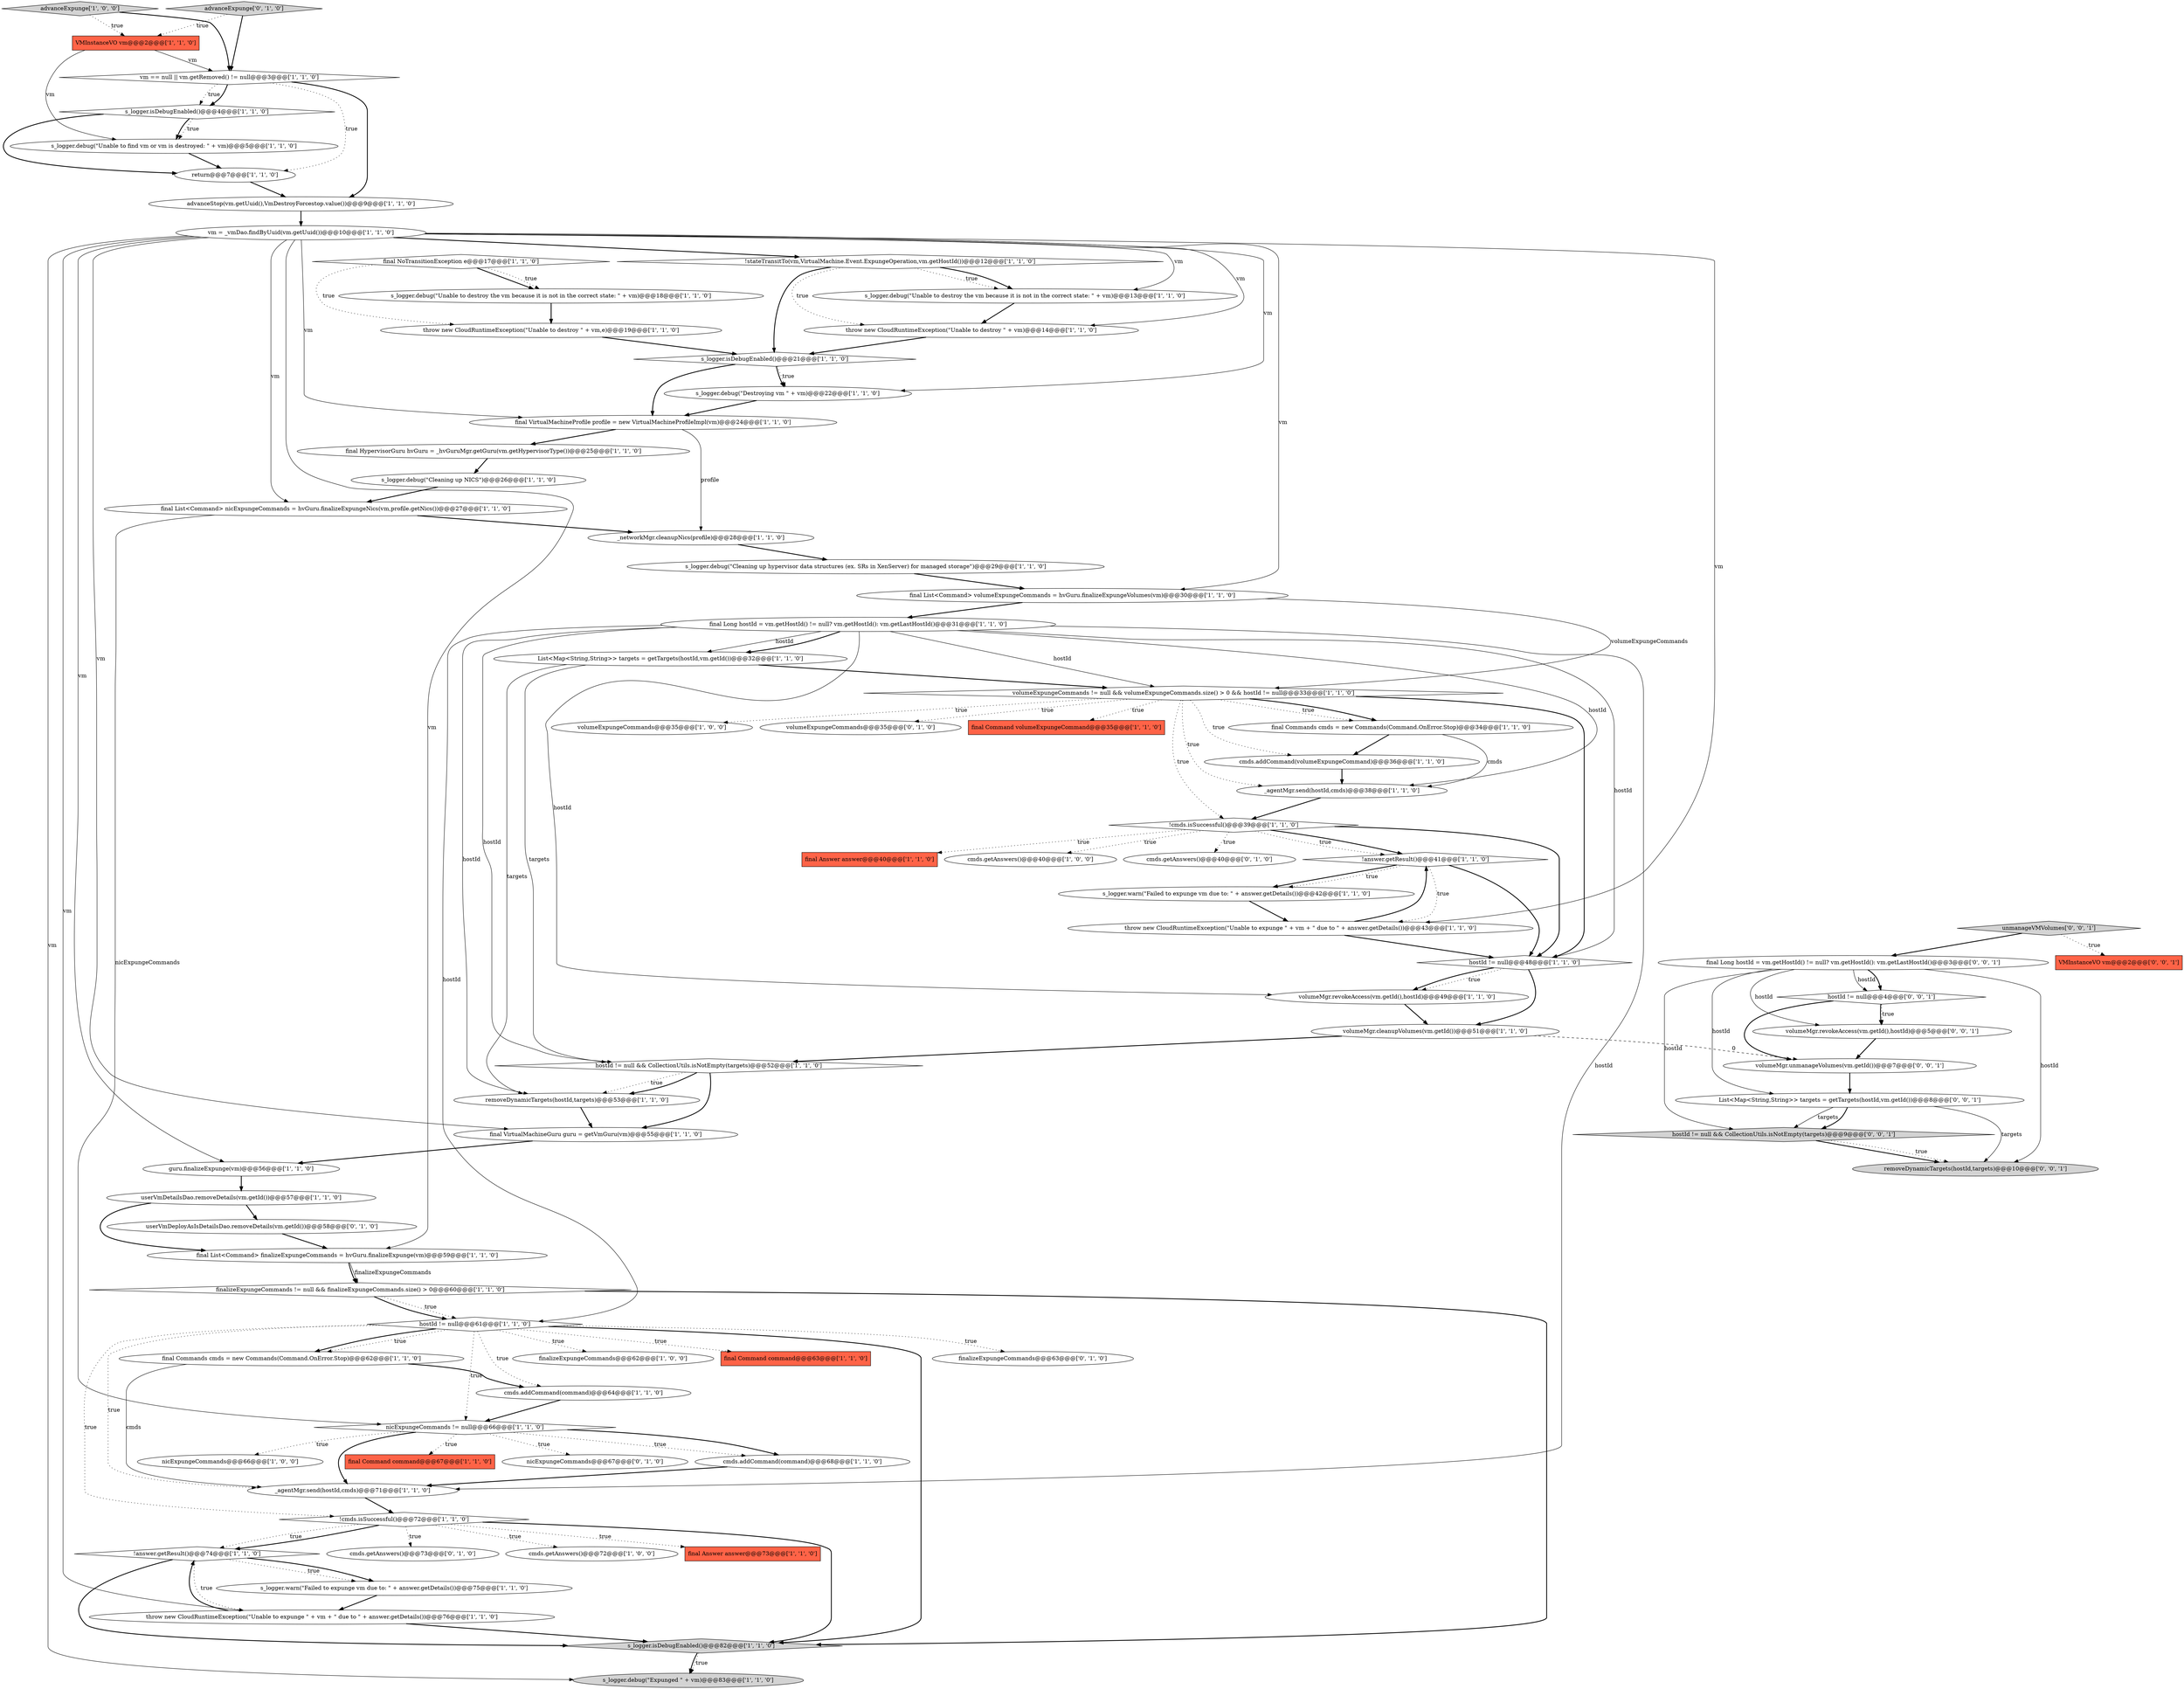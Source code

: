digraph {
12 [style = filled, label = "final Long hostId = vm.getHostId() != null? vm.getHostId(): vm.getLastHostId()@@@31@@@['1', '1', '0']", fillcolor = white, shape = ellipse image = "AAA0AAABBB1BBB"];
30 [style = filled, label = "cmds.addCommand(command)@@@64@@@['1', '1', '0']", fillcolor = white, shape = ellipse image = "AAA0AAABBB1BBB"];
57 [style = filled, label = "VMInstanceVO vm@@@2@@@['1', '1', '0']", fillcolor = tomato, shape = box image = "AAA0AAABBB1BBB"];
65 [style = filled, label = "advanceExpunge['0', '1', '0']", fillcolor = lightgray, shape = diamond image = "AAA0AAABBB2BBB"];
67 [style = filled, label = "cmds.getAnswers()@@@40@@@['0', '1', '0']", fillcolor = white, shape = ellipse image = "AAA0AAABBB2BBB"];
75 [style = filled, label = "VMInstanceVO vm@@@2@@@['0', '0', '1']", fillcolor = tomato, shape = box image = "AAA0AAABBB3BBB"];
28 [style = filled, label = "!answer.getResult()@@@74@@@['1', '1', '0']", fillcolor = white, shape = diamond image = "AAA0AAABBB1BBB"];
56 [style = filled, label = "volumeMgr.revokeAccess(vm.getId(),hostId)@@@49@@@['1', '1', '0']", fillcolor = white, shape = ellipse image = "AAA0AAABBB1BBB"];
27 [style = filled, label = "final List<Command> volumeExpungeCommands = hvGuru.finalizeExpungeVolumes(vm)@@@30@@@['1', '1', '0']", fillcolor = white, shape = ellipse image = "AAA0AAABBB1BBB"];
50 [style = filled, label = "hostId != null@@@61@@@['1', '1', '0']", fillcolor = white, shape = diamond image = "AAA0AAABBB1BBB"];
10 [style = filled, label = "volumeMgr.cleanupVolumes(vm.getId())@@@51@@@['1', '1', '0']", fillcolor = white, shape = ellipse image = "AAA0AAABBB1BBB"];
18 [style = filled, label = "s_logger.debug(\"Cleaning up hypervisor data structures (ex. SRs in XenServer) for managed storage\")@@@29@@@['1', '1', '0']", fillcolor = white, shape = ellipse image = "AAA0AAABBB1BBB"];
54 [style = filled, label = "final Commands cmds = new Commands(Command.OnError.Stop)@@@62@@@['1', '1', '0']", fillcolor = white, shape = ellipse image = "AAA0AAABBB1BBB"];
17 [style = filled, label = "volumeExpungeCommands@@@35@@@['1', '0', '0']", fillcolor = white, shape = ellipse image = "AAA0AAABBB1BBB"];
35 [style = filled, label = "s_logger.warn(\"Failed to expunge vm due to: \" + answer.getDetails())@@@75@@@['1', '1', '0']", fillcolor = white, shape = ellipse image = "AAA0AAABBB1BBB"];
52 [style = filled, label = "List<Map<String,String>> targets = getTargets(hostId,vm.getId())@@@32@@@['1', '1', '0']", fillcolor = white, shape = ellipse image = "AAA0AAABBB1BBB"];
20 [style = filled, label = "guru.finalizeExpunge(vm)@@@56@@@['1', '1', '0']", fillcolor = white, shape = ellipse image = "AAA0AAABBB1BBB"];
24 [style = filled, label = "_agentMgr.send(hostId,cmds)@@@71@@@['1', '1', '0']", fillcolor = white, shape = ellipse image = "AAA0AAABBB1BBB"];
43 [style = filled, label = "_networkMgr.cleanupNics(profile)@@@28@@@['1', '1', '0']", fillcolor = white, shape = ellipse image = "AAA0AAABBB1BBB"];
77 [style = filled, label = "volumeMgr.revokeAccess(vm.getId(),hostId)@@@5@@@['0', '0', '1']", fillcolor = white, shape = ellipse image = "AAA0AAABBB3BBB"];
37 [style = filled, label = "throw new CloudRuntimeException(\"Unable to expunge \" + vm + \" due to \" + answer.getDetails())@@@76@@@['1', '1', '0']", fillcolor = white, shape = ellipse image = "AAA0AAABBB1BBB"];
55 [style = filled, label = "s_logger.debug(\"Unable to destroy the vm because it is not in the correct state: \" + vm)@@@13@@@['1', '1', '0']", fillcolor = white, shape = ellipse image = "AAA0AAABBB1BBB"];
59 [style = filled, label = "final Command command@@@67@@@['1', '1', '0']", fillcolor = tomato, shape = box image = "AAA0AAABBB1BBB"];
80 [style = filled, label = "List<Map<String,String>> targets = getTargets(hostId,vm.getId())@@@8@@@['0', '0', '1']", fillcolor = white, shape = ellipse image = "AAA0AAABBB3BBB"];
23 [style = filled, label = "_agentMgr.send(hostId,cmds)@@@38@@@['1', '1', '0']", fillcolor = white, shape = ellipse image = "AAA0AAABBB1BBB"];
6 [style = filled, label = "volumeExpungeCommands != null && volumeExpungeCommands.size() > 0 && hostId != null@@@33@@@['1', '1', '0']", fillcolor = white, shape = diamond image = "AAA0AAABBB1BBB"];
60 [style = filled, label = "final Commands cmds = new Commands(Command.OnError.Stop)@@@34@@@['1', '1', '0']", fillcolor = white, shape = ellipse image = "AAA0AAABBB1BBB"];
40 [style = filled, label = "s_logger.debug(\"Cleaning up NICS\")@@@26@@@['1', '1', '0']", fillcolor = white, shape = ellipse image = "AAA0AAABBB1BBB"];
76 [style = filled, label = "unmanageVMVolumes['0', '0', '1']", fillcolor = lightgray, shape = diamond image = "AAA0AAABBB3BBB"];
8 [style = filled, label = "throw new CloudRuntimeException(\"Unable to destroy \" + vm,e)@@@19@@@['1', '1', '0']", fillcolor = white, shape = ellipse image = "AAA0AAABBB1BBB"];
4 [style = filled, label = "s_logger.warn(\"Failed to expunge vm due to: \" + answer.getDetails())@@@42@@@['1', '1', '0']", fillcolor = white, shape = ellipse image = "AAA0AAABBB1BBB"];
14 [style = filled, label = "final VirtualMachineGuru guru = getVmGuru(vm)@@@55@@@['1', '1', '0']", fillcolor = white, shape = ellipse image = "AAA0AAABBB1BBB"];
46 [style = filled, label = "!cmds.isSuccessful()@@@39@@@['1', '1', '0']", fillcolor = white, shape = diamond image = "AAA0AAABBB1BBB"];
48 [style = filled, label = "cmds.addCommand(volumeExpungeCommand)@@@36@@@['1', '1', '0']", fillcolor = white, shape = ellipse image = "AAA0AAABBB1BBB"];
49 [style = filled, label = "s_logger.debug(\"Expunged \" + vm)@@@83@@@['1', '1', '0']", fillcolor = lightgray, shape = ellipse image = "AAA0AAABBB1BBB"];
71 [style = filled, label = "cmds.getAnswers()@@@73@@@['0', '1', '0']", fillcolor = white, shape = ellipse image = "AAA0AAABBB2BBB"];
51 [style = filled, label = "throw new CloudRuntimeException(\"Unable to destroy \" + vm)@@@14@@@['1', '1', '0']", fillcolor = white, shape = ellipse image = "AAA0AAABBB1BBB"];
32 [style = filled, label = "finalizeExpungeCommands@@@62@@@['1', '0', '0']", fillcolor = white, shape = ellipse image = "AAA0AAABBB1BBB"];
36 [style = filled, label = "userVmDetailsDao.removeDetails(vm.getId())@@@57@@@['1', '1', '0']", fillcolor = white, shape = ellipse image = "AAA0AAABBB1BBB"];
19 [style = filled, label = "s_logger.isDebugEnabled()@@@21@@@['1', '1', '0']", fillcolor = white, shape = diamond image = "AAA0AAABBB1BBB"];
63 [style = filled, label = "final NoTransitionException e@@@17@@@['1', '1', '0']", fillcolor = white, shape = diamond image = "AAA0AAABBB1BBB"];
21 [style = filled, label = "throw new CloudRuntimeException(\"Unable to expunge \" + vm + \" due to \" + answer.getDetails())@@@43@@@['1', '1', '0']", fillcolor = white, shape = ellipse image = "AAA0AAABBB1BBB"];
13 [style = filled, label = "final HypervisorGuru hvGuru = _hvGuruMgr.getGuru(vm.getHypervisorType())@@@25@@@['1', '1', '0']", fillcolor = white, shape = ellipse image = "AAA0AAABBB1BBB"];
64 [style = filled, label = "final List<Command> nicExpungeCommands = hvGuru.finalizeExpungeNics(vm,profile.getNics())@@@27@@@['1', '1', '0']", fillcolor = white, shape = ellipse image = "AAA0AAABBB1BBB"];
15 [style = filled, label = "s_logger.isDebugEnabled()@@@4@@@['1', '1', '0']", fillcolor = white, shape = diamond image = "AAA0AAABBB1BBB"];
78 [style = filled, label = "removeDynamicTargets(hostId,targets)@@@10@@@['0', '0', '1']", fillcolor = lightgray, shape = ellipse image = "AAA0AAABBB3BBB"];
7 [style = filled, label = "vm = _vmDao.findByUuid(vm.getUuid())@@@10@@@['1', '1', '0']", fillcolor = white, shape = ellipse image = "AAA0AAABBB1BBB"];
29 [style = filled, label = "advanceStop(vm.getUuid(),VmDestroyForcestop.value())@@@9@@@['1', '1', '0']", fillcolor = white, shape = ellipse image = "AAA0AAABBB1BBB"];
72 [style = filled, label = "final Long hostId = vm.getHostId() != null? vm.getHostId(): vm.getLastHostId()@@@3@@@['0', '0', '1']", fillcolor = white, shape = ellipse image = "AAA0AAABBB3BBB"];
1 [style = filled, label = "cmds.getAnswers()@@@72@@@['1', '0', '0']", fillcolor = white, shape = ellipse image = "AAA0AAABBB1BBB"];
16 [style = filled, label = "s_logger.isDebugEnabled()@@@82@@@['1', '1', '0']", fillcolor = lightgray, shape = diamond image = "AAA0AAABBB1BBB"];
39 [style = filled, label = "cmds.addCommand(command)@@@68@@@['1', '1', '0']", fillcolor = white, shape = ellipse image = "AAA0AAABBB1BBB"];
42 [style = filled, label = "final Command command@@@63@@@['1', '1', '0']", fillcolor = tomato, shape = box image = "AAA0AAABBB1BBB"];
9 [style = filled, label = "finalizeExpungeCommands != null && finalizeExpungeCommands.size() > 0@@@60@@@['1', '1', '0']", fillcolor = white, shape = diamond image = "AAA0AAABBB1BBB"];
61 [style = filled, label = "advanceExpunge['1', '0', '0']", fillcolor = lightgray, shape = diamond image = "AAA0AAABBB1BBB"];
47 [style = filled, label = "final VirtualMachineProfile profile = new VirtualMachineProfileImpl(vm)@@@24@@@['1', '1', '0']", fillcolor = white, shape = ellipse image = "AAA0AAABBB1BBB"];
5 [style = filled, label = "!stateTransitTo(vm,VirtualMachine.Event.ExpungeOperation,vm.getHostId())@@@12@@@['1', '1', '0']", fillcolor = white, shape = diamond image = "AAA0AAABBB1BBB"];
69 [style = filled, label = "volumeExpungeCommands@@@35@@@['0', '1', '0']", fillcolor = white, shape = ellipse image = "AAA0AAABBB2BBB"];
70 [style = filled, label = "nicExpungeCommands@@@67@@@['0', '1', '0']", fillcolor = white, shape = ellipse image = "AAA0AAABBB2BBB"];
25 [style = filled, label = "s_logger.debug(\"Unable to destroy the vm because it is not in the correct state: \" + vm)@@@18@@@['1', '1', '0']", fillcolor = white, shape = ellipse image = "AAA0AAABBB1BBB"];
53 [style = filled, label = "hostId != null@@@48@@@['1', '1', '0']", fillcolor = white, shape = diamond image = "AAA0AAABBB1BBB"];
41 [style = filled, label = "removeDynamicTargets(hostId,targets)@@@53@@@['1', '1', '0']", fillcolor = white, shape = ellipse image = "AAA0AAABBB1BBB"];
34 [style = filled, label = "return@@@7@@@['1', '1', '0']", fillcolor = white, shape = ellipse image = "AAA0AAABBB1BBB"];
62 [style = filled, label = "final Answer answer@@@40@@@['1', '1', '0']", fillcolor = tomato, shape = box image = "AAA0AAABBB1BBB"];
3 [style = filled, label = "vm == null || vm.getRemoved() != null@@@3@@@['1', '1', '0']", fillcolor = white, shape = diamond image = "AAA0AAABBB1BBB"];
33 [style = filled, label = "hostId != null && CollectionUtils.isNotEmpty(targets)@@@52@@@['1', '1', '0']", fillcolor = white, shape = diamond image = "AAA0AAABBB1BBB"];
22 [style = filled, label = "cmds.getAnswers()@@@40@@@['1', '0', '0']", fillcolor = white, shape = ellipse image = "AAA0AAABBB1BBB"];
26 [style = filled, label = "final List<Command> finalizeExpungeCommands = hvGuru.finalizeExpunge(vm)@@@59@@@['1', '1', '0']", fillcolor = white, shape = ellipse image = "AAA0AAABBB1BBB"];
58 [style = filled, label = "nicExpungeCommands@@@66@@@['1', '0', '0']", fillcolor = white, shape = ellipse image = "AAA0AAABBB1BBB"];
0 [style = filled, label = "!cmds.isSuccessful()@@@72@@@['1', '1', '0']", fillcolor = white, shape = diamond image = "AAA0AAABBB1BBB"];
38 [style = filled, label = "s_logger.debug(\"Unable to find vm or vm is destroyed: \" + vm)@@@5@@@['1', '1', '0']", fillcolor = white, shape = ellipse image = "AAA0AAABBB1BBB"];
66 [style = filled, label = "userVmDeployAsIsDetailsDao.removeDetails(vm.getId())@@@58@@@['0', '1', '0']", fillcolor = white, shape = ellipse image = "AAA1AAABBB2BBB"];
45 [style = filled, label = "s_logger.debug(\"Destroying vm \" + vm)@@@22@@@['1', '1', '0']", fillcolor = white, shape = ellipse image = "AAA0AAABBB1BBB"];
68 [style = filled, label = "finalizeExpungeCommands@@@63@@@['0', '1', '0']", fillcolor = white, shape = ellipse image = "AAA0AAABBB2BBB"];
31 [style = filled, label = "nicExpungeCommands != null@@@66@@@['1', '1', '0']", fillcolor = white, shape = diamond image = "AAA0AAABBB1BBB"];
11 [style = filled, label = "!answer.getResult()@@@41@@@['1', '1', '0']", fillcolor = white, shape = diamond image = "AAA0AAABBB1BBB"];
73 [style = filled, label = "hostId != null && CollectionUtils.isNotEmpty(targets)@@@9@@@['0', '0', '1']", fillcolor = lightgray, shape = diamond image = "AAA0AAABBB3BBB"];
74 [style = filled, label = "volumeMgr.unmanageVolumes(vm.getId())@@@7@@@['0', '0', '1']", fillcolor = white, shape = ellipse image = "AAA0AAABBB3BBB"];
79 [style = filled, label = "hostId != null@@@4@@@['0', '0', '1']", fillcolor = white, shape = diamond image = "AAA0AAABBB3BBB"];
44 [style = filled, label = "final Command volumeExpungeCommand@@@35@@@['1', '1', '0']", fillcolor = tomato, shape = box image = "AAA0AAABBB1BBB"];
2 [style = filled, label = "final Answer answer@@@73@@@['1', '1', '0']", fillcolor = tomato, shape = box image = "AAA0AAABBB1BBB"];
46->11 [style = dotted, label="true"];
6->23 [style = dotted, label="true"];
7->14 [style = solid, label="vm"];
11->4 [style = bold, label=""];
76->75 [style = dotted, label="true"];
28->16 [style = bold, label=""];
12->53 [style = solid, label="hostId"];
15->38 [style = dotted, label="true"];
50->54 [style = dotted, label="true"];
6->60 [style = bold, label=""];
57->3 [style = solid, label="vm"];
6->46 [style = dotted, label="true"];
11->21 [style = dotted, label="true"];
57->38 [style = solid, label="vm"];
52->33 [style = solid, label="targets"];
54->30 [style = bold, label=""];
7->51 [style = solid, label="vm"];
9->50 [style = dotted, label="true"];
39->24 [style = bold, label=""];
61->57 [style = dotted, label="true"];
72->73 [style = solid, label="hostId"];
35->37 [style = bold, label=""];
28->37 [style = dotted, label="true"];
72->77 [style = solid, label="hostId"];
37->28 [style = bold, label=""];
80->73 [style = solid, label="targets"];
12->56 [style = solid, label="hostId"];
46->62 [style = dotted, label="true"];
11->4 [style = dotted, label="true"];
15->34 [style = bold, label=""];
50->16 [style = bold, label=""];
73->78 [style = bold, label=""];
34->29 [style = bold, label=""];
11->53 [style = bold, label=""];
31->39 [style = bold, label=""];
4->21 [style = bold, label=""];
37->16 [style = bold, label=""];
12->50 [style = solid, label="hostId"];
63->25 [style = bold, label=""];
46->22 [style = dotted, label="true"];
50->54 [style = bold, label=""];
64->43 [style = bold, label=""];
80->78 [style = solid, label="targets"];
7->55 [style = solid, label="vm"];
0->1 [style = dotted, label="true"];
15->38 [style = bold, label=""];
7->21 [style = solid, label="vm"];
46->67 [style = dotted, label="true"];
7->27 [style = solid, label="vm"];
7->49 [style = solid, label="vm"];
9->16 [style = bold, label=""];
79->74 [style = bold, label=""];
28->35 [style = dotted, label="true"];
12->33 [style = solid, label="hostId"];
50->24 [style = dotted, label="true"];
38->34 [style = bold, label=""];
24->0 [style = bold, label=""];
26->9 [style = bold, label=""];
6->17 [style = dotted, label="true"];
30->31 [style = bold, label=""];
7->20 [style = solid, label="vm"];
36->66 [style = bold, label=""];
12->6 [style = solid, label="hostId"];
7->45 [style = solid, label="vm"];
27->6 [style = solid, label="volumeExpungeCommands"];
6->60 [style = dotted, label="true"];
6->44 [style = dotted, label="true"];
29->7 [style = bold, label=""];
40->64 [style = bold, label=""];
63->25 [style = dotted, label="true"];
21->53 [style = bold, label=""];
20->36 [style = bold, label=""];
47->13 [style = bold, label=""];
43->18 [style = bold, label=""];
12->23 [style = solid, label="hostId"];
9->50 [style = bold, label=""];
18->27 [style = bold, label=""];
66->26 [style = bold, label=""];
41->14 [style = bold, label=""];
31->59 [style = dotted, label="true"];
80->73 [style = bold, label=""];
0->28 [style = dotted, label="true"];
33->41 [style = dotted, label="true"];
8->19 [style = bold, label=""];
12->24 [style = solid, label="hostId"];
0->2 [style = dotted, label="true"];
3->29 [style = bold, label=""];
21->11 [style = bold, label=""];
63->8 [style = dotted, label="true"];
5->19 [style = bold, label=""];
65->3 [style = bold, label=""];
60->48 [style = bold, label=""];
72->79 [style = solid, label="hostId"];
3->15 [style = dotted, label="true"];
79->77 [style = bold, label=""];
51->19 [style = bold, label=""];
47->43 [style = solid, label="profile"];
73->78 [style = dotted, label="true"];
12->52 [style = solid, label="hostId"];
56->10 [style = bold, label=""];
52->6 [style = bold, label=""];
19->45 [style = bold, label=""];
16->49 [style = dotted, label="true"];
26->9 [style = solid, label="finalizeExpungeCommands"];
0->71 [style = dotted, label="true"];
79->77 [style = dotted, label="true"];
31->70 [style = dotted, label="true"];
46->11 [style = bold, label=""];
33->41 [style = bold, label=""];
72->80 [style = solid, label="hostId"];
50->30 [style = dotted, label="true"];
65->57 [style = dotted, label="true"];
6->53 [style = bold, label=""];
16->49 [style = bold, label=""];
77->74 [style = bold, label=""];
19->47 [style = bold, label=""];
46->53 [style = bold, label=""];
53->56 [style = dotted, label="true"];
10->74 [style = dashed, label="0"];
6->69 [style = dotted, label="true"];
7->26 [style = solid, label="vm"];
6->48 [style = dotted, label="true"];
33->14 [style = bold, label=""];
7->5 [style = bold, label=""];
74->80 [style = bold, label=""];
31->39 [style = dotted, label="true"];
19->45 [style = dotted, label="true"];
7->37 [style = solid, label="vm"];
53->10 [style = bold, label=""];
72->79 [style = bold, label=""];
61->3 [style = bold, label=""];
50->42 [style = dotted, label="true"];
28->35 [style = bold, label=""];
27->12 [style = bold, label=""];
64->31 [style = solid, label="nicExpungeCommands"];
52->41 [style = solid, label="targets"];
23->46 [style = bold, label=""];
5->55 [style = dotted, label="true"];
55->51 [style = bold, label=""];
54->24 [style = solid, label="cmds"];
53->56 [style = bold, label=""];
50->31 [style = dotted, label="true"];
31->58 [style = dotted, label="true"];
50->68 [style = dotted, label="true"];
45->47 [style = bold, label=""];
13->40 [style = bold, label=""];
76->72 [style = bold, label=""];
7->64 [style = solid, label="vm"];
50->0 [style = dotted, label="true"];
36->26 [style = bold, label=""];
48->23 [style = bold, label=""];
3->15 [style = bold, label=""];
12->41 [style = solid, label="hostId"];
3->34 [style = dotted, label="true"];
25->8 [style = bold, label=""];
60->23 [style = solid, label="cmds"];
72->78 [style = solid, label="hostId"];
0->28 [style = bold, label=""];
5->55 [style = bold, label=""];
31->24 [style = bold, label=""];
50->32 [style = dotted, label="true"];
10->33 [style = bold, label=""];
7->47 [style = solid, label="vm"];
5->51 [style = dotted, label="true"];
14->20 [style = bold, label=""];
12->52 [style = bold, label=""];
0->16 [style = bold, label=""];
}
